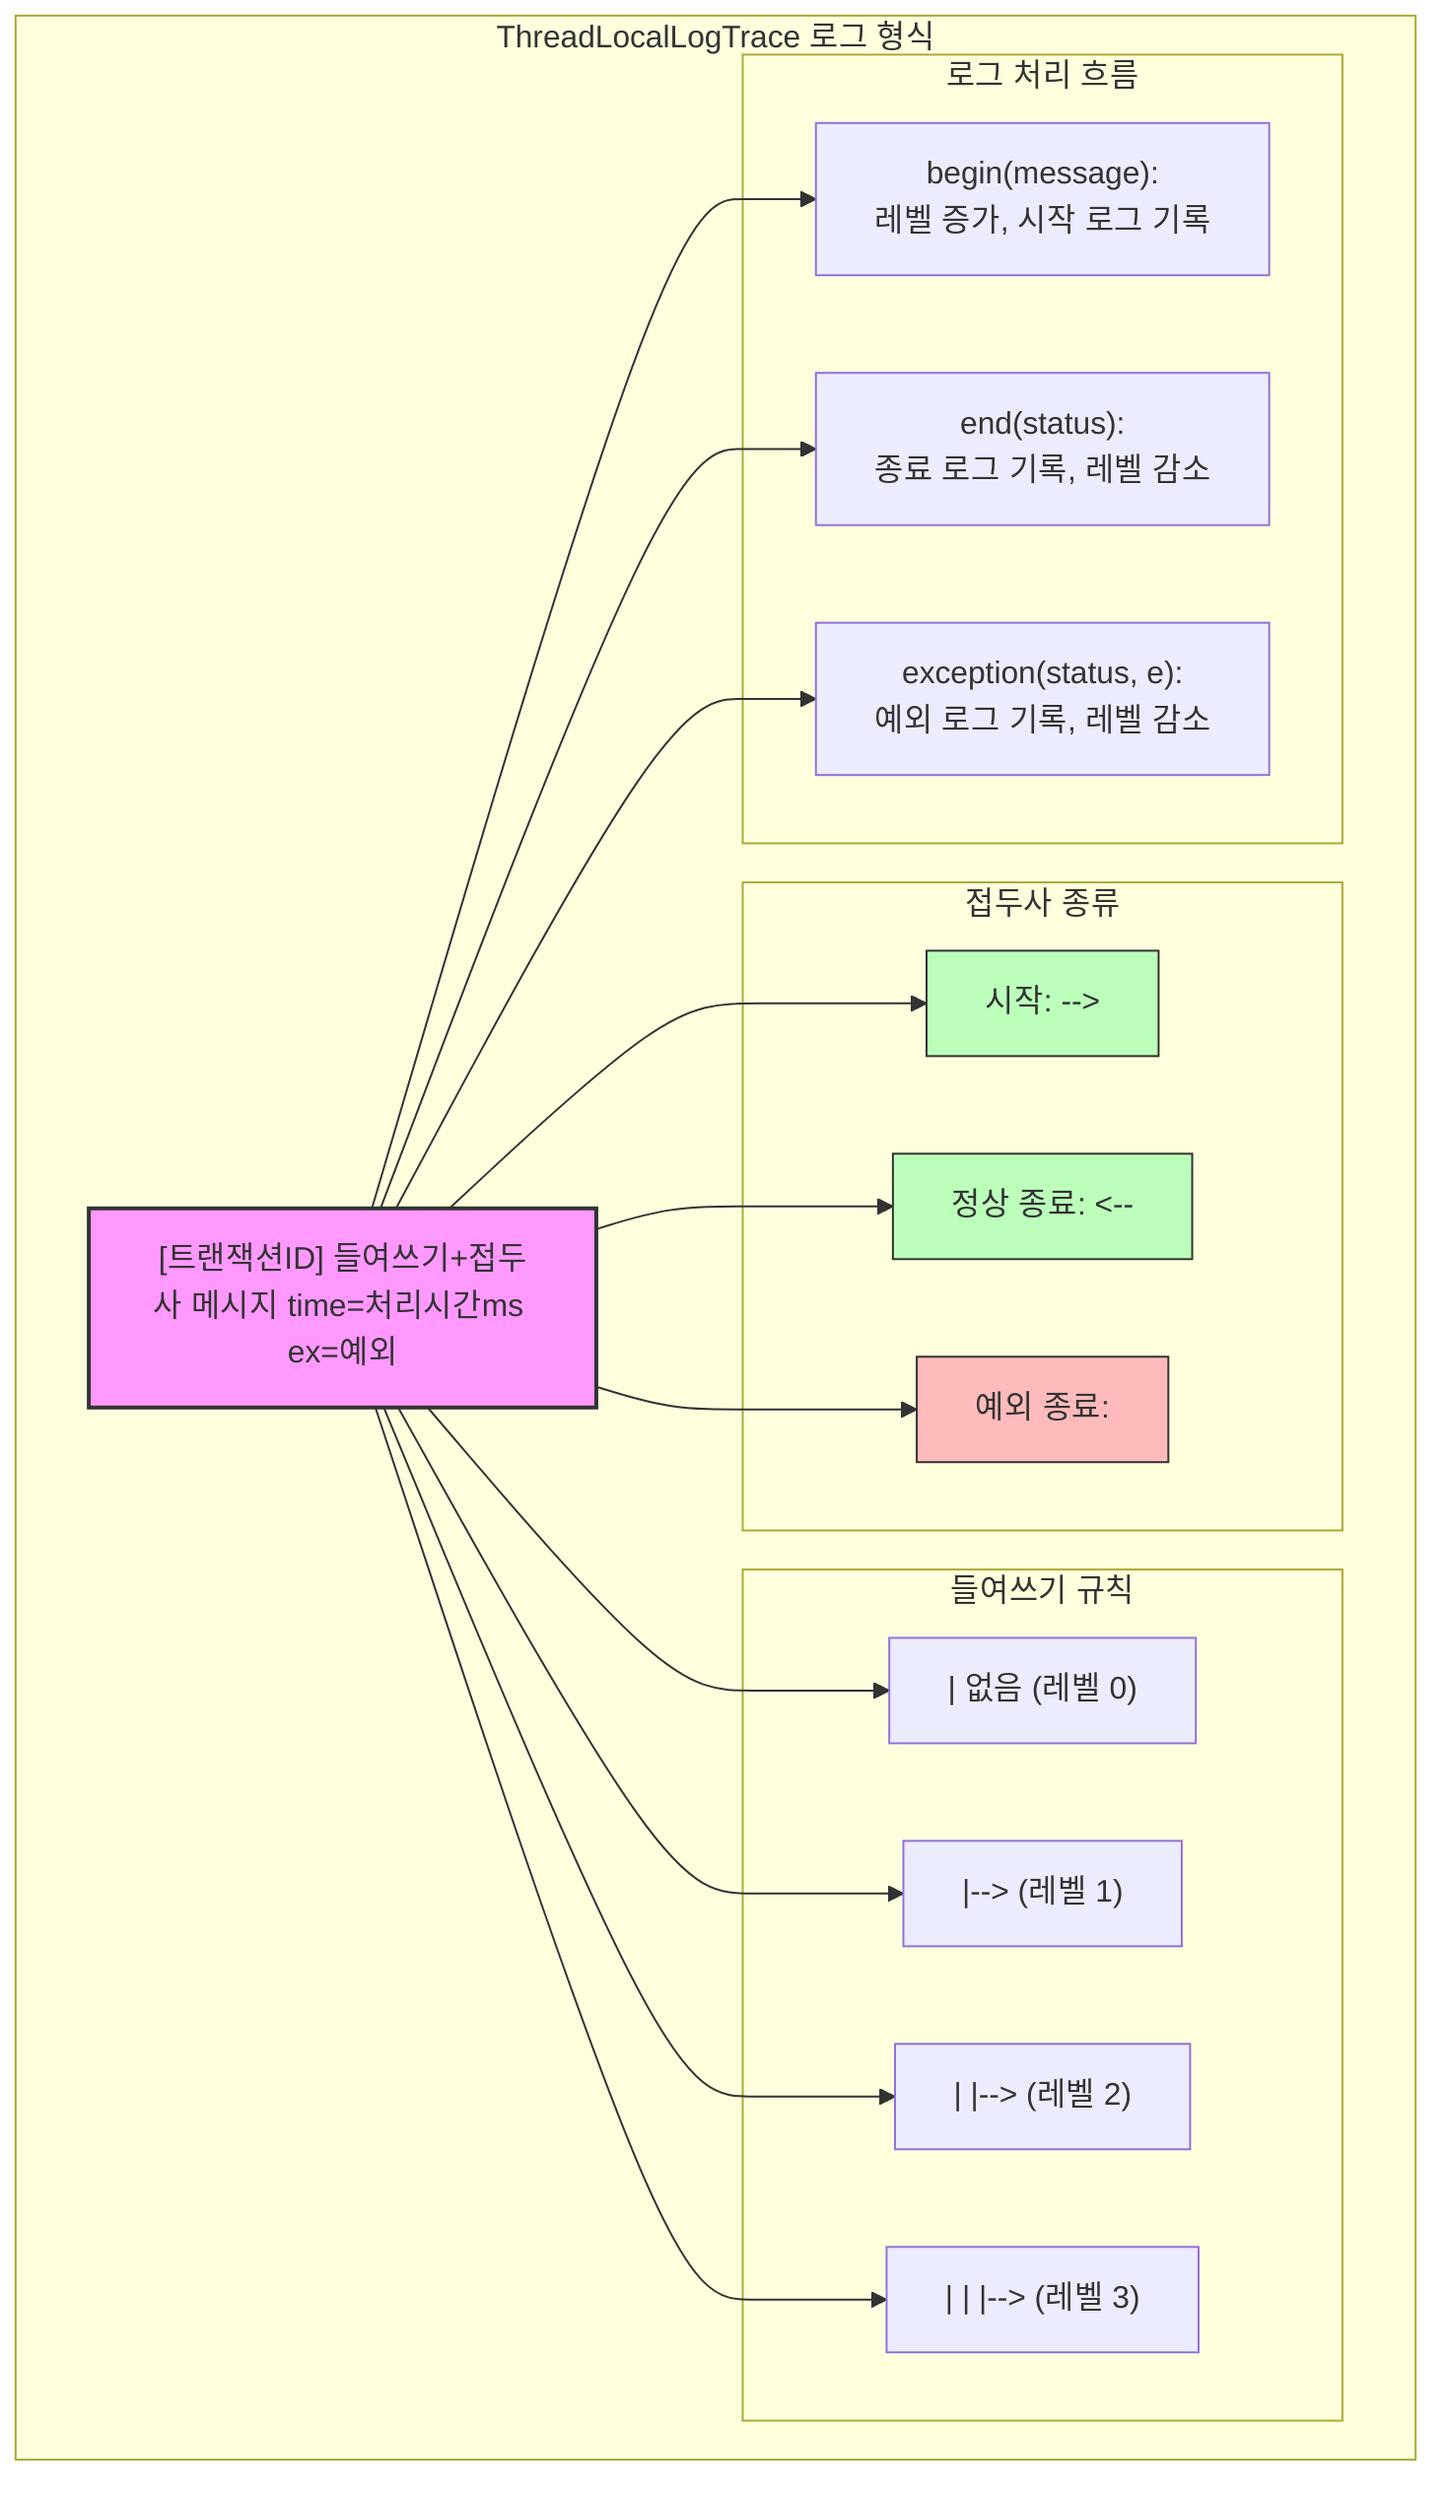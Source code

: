 graph TD
    subgraph "ThreadLocalLogTrace 로그 형식"
        Format["[트랜잭션ID] 들여쓰기+접두사 메시지 time=처리시간ms ex=예외"]
        
        subgraph "접두사 종류"
            Start["시작: -->"]
            Complete["정상 종료: <--"]
            Exception["예외 종료: <X-"]
        end
        
        subgraph "들여쓰기 규칙"
            Level0["|    없음 (레벨 0)"]
            Level1["|-->  (레벨 1)"]
            Level2["|   |-->  (레벨 2)"]
            Level3["|   |   |-->  (레벨 3)"]
        end
        
        subgraph "로그 처리 흐름"
            Begin["begin(message):<br>레벨 증가, 시작 로그 기록"]
            End["end(status):<br>종료 로그 기록, 레벨 감소"]
            ExceptionLog["exception(status, e):<br>예외 로그 기록, 레벨 감소"]
        end
    end
    
    Format --> Start
    Format --> Complete
    Format --> Exception
    
    Format --> Level0
    Format --> Level1
    Format --> Level2
    Format --> Level3
    
    Format --> Begin
    Format --> End
    Format --> ExceptionLog
    
    style Format fill:#f9f,stroke:#333,stroke-width:2px
    style Start fill:#bfb,stroke:#333,stroke-width:1px
    style Complete fill:#bfb,stroke:#333,stroke-width:1px
    style Exception fill:#fbb,stroke:#333,stroke-width:1px